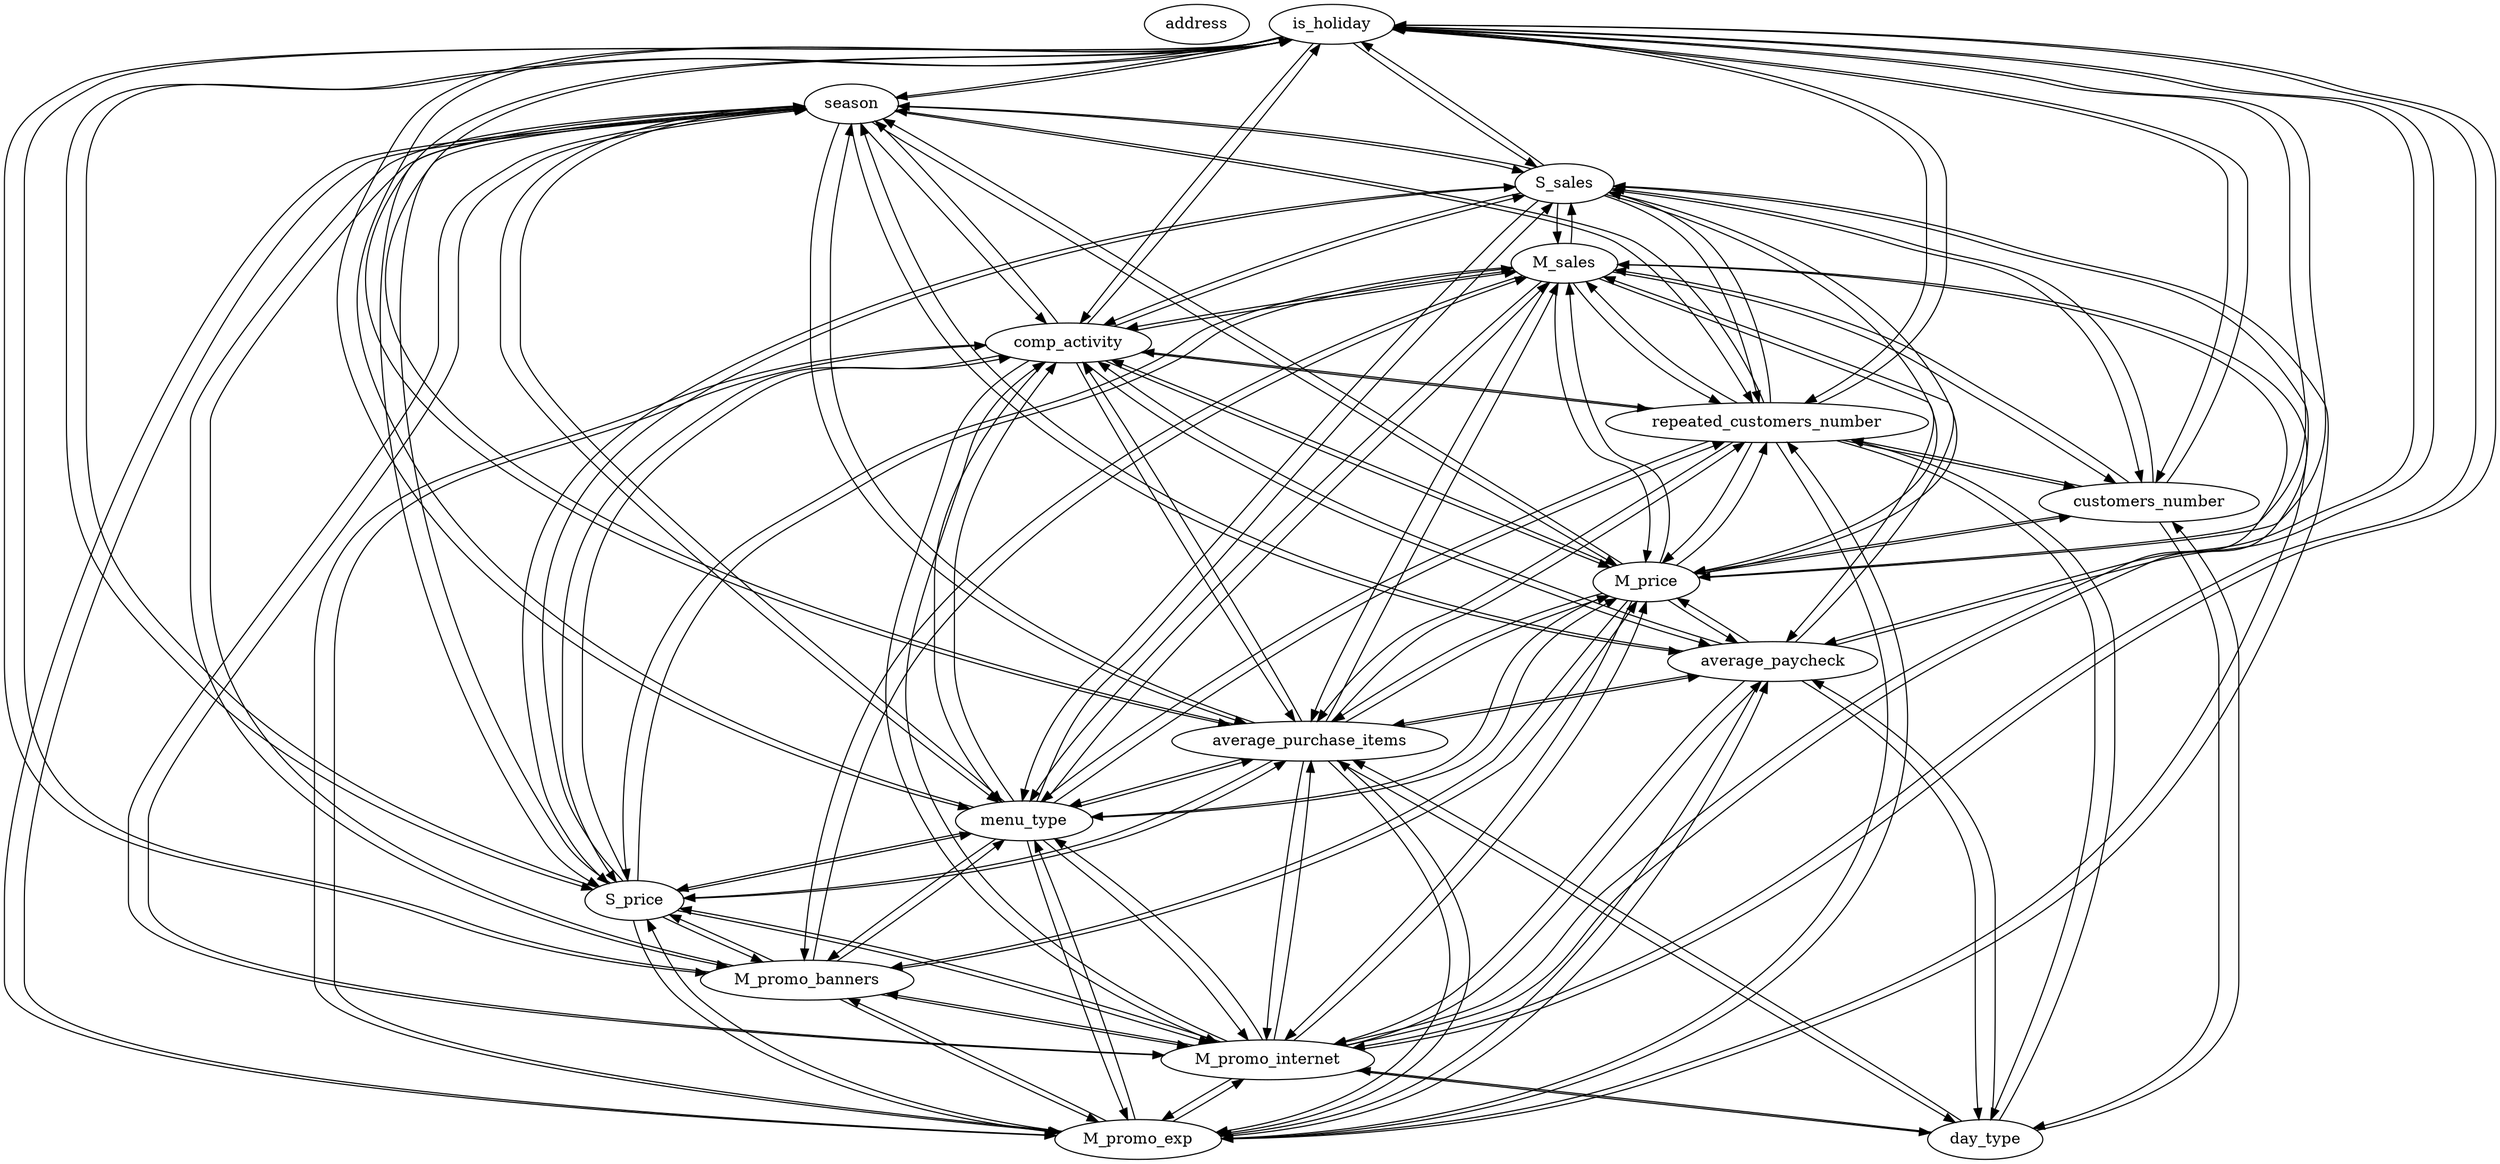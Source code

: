 digraph {
	address; is_holiday; day_type; season; comp_activity; M_promo_exp; M_promo_internet; M_promo_banners; S_price; M_price; menu_type; average_purchase_items; average_paycheck; repeated_customers_number; customers_number; M_sales; S_sales

	is_holiday -> season
	is_holiday -> comp_activity
	is_holiday -> M_promo_internet
	is_holiday -> M_promo_banners
	is_holiday -> S_price
	is_holiday -> M_price
	is_holiday -> menu_type
	is_holiday -> average_purchase_items
	is_holiday -> average_paycheck
	is_holiday -> repeated_customers_number
	is_holiday -> customers_number
	is_holiday -> S_sales
	day_type -> M_promo_internet
	day_type -> average_purchase_items
	day_type -> average_paycheck
	day_type -> repeated_customers_number
	day_type -> customers_number
	season -> is_holiday
	season -> comp_activity
	season -> M_promo_exp
	season -> M_promo_internet
	season -> M_promo_banners
	season -> S_price
	season -> M_price
	season -> menu_type
	season -> average_purchase_items
	season -> average_paycheck
	season -> repeated_customers_number
	season -> S_sales
	comp_activity -> is_holiday
	comp_activity -> season
	comp_activity -> M_promo_exp
	comp_activity -> M_promo_internet
	comp_activity -> S_price
	comp_activity -> M_price
	comp_activity -> menu_type
	comp_activity -> average_purchase_items
	comp_activity -> average_paycheck
	comp_activity -> repeated_customers_number
	comp_activity -> M_sales
	comp_activity -> S_sales
	M_promo_exp -> season
	M_promo_exp -> comp_activity
	M_promo_exp -> M_promo_internet
	M_promo_exp -> M_promo_banners
	M_promo_exp -> S_price
	M_promo_exp -> menu_type
	M_promo_exp -> average_purchase_items
	M_promo_exp -> average_paycheck
	M_promo_exp -> repeated_customers_number
	M_promo_exp -> S_sales
	M_promo_internet -> is_holiday
	M_promo_internet -> day_type
	M_promo_internet -> season
	M_promo_internet -> comp_activity
	M_promo_internet -> M_promo_exp
	M_promo_internet -> M_promo_banners
	M_promo_internet -> S_price
	M_promo_internet -> M_price
	M_promo_internet -> menu_type
	M_promo_internet -> average_purchase_items
	M_promo_internet -> average_paycheck
	M_promo_internet -> M_sales
	M_promo_banners -> is_holiday
	M_promo_banners -> season
	M_promo_banners -> M_promo_exp
	M_promo_banners -> M_promo_internet
	M_promo_banners -> S_price
	M_promo_banners -> M_price
	M_promo_banners -> menu_type
	M_promo_banners -> M_sales
	S_price -> is_holiday
	S_price -> season
	S_price -> comp_activity
	S_price -> M_promo_exp
	S_price -> M_promo_internet
	S_price -> M_promo_banners
	S_price -> menu_type
	S_price -> average_purchase_items
	S_price -> M_sales
	S_price -> S_sales
	M_price -> is_holiday
	M_price -> season
	M_price -> comp_activity
	M_price -> M_promo_internet
	M_price -> M_promo_banners
	M_price -> menu_type
	M_price -> average_purchase_items
	M_price -> average_paycheck
	M_price -> repeated_customers_number
	M_price -> customers_number
	M_price -> M_sales
	M_price -> S_sales
	menu_type -> is_holiday
	menu_type -> season
	menu_type -> comp_activity
	menu_type -> M_promo_exp
	menu_type -> M_promo_internet
	menu_type -> M_promo_banners
	menu_type -> S_price
	menu_type -> M_price
	menu_type -> average_purchase_items
	menu_type -> repeated_customers_number
	menu_type -> M_sales
	menu_type -> S_sales
	average_purchase_items -> is_holiday
	average_purchase_items -> day_type
	average_purchase_items -> season
	average_purchase_items -> comp_activity
	average_purchase_items -> M_promo_exp
	average_purchase_items -> M_promo_internet
	average_purchase_items -> S_price
	average_purchase_items -> M_price
	average_purchase_items -> menu_type
	average_purchase_items -> average_paycheck
	average_purchase_items -> repeated_customers_number
	average_purchase_items -> M_sales
	average_paycheck -> is_holiday
	average_paycheck -> day_type
	average_paycheck -> season
	average_paycheck -> comp_activity
	average_paycheck -> M_promo_exp
	average_paycheck -> M_promo_internet
	average_paycheck -> M_price
	average_paycheck -> average_purchase_items
	average_paycheck -> M_sales
	repeated_customers_number -> is_holiday
	repeated_customers_number -> day_type
	repeated_customers_number -> season
	repeated_customers_number -> comp_activity
	repeated_customers_number -> M_promo_exp
	repeated_customers_number -> M_price
	repeated_customers_number -> menu_type
	repeated_customers_number -> average_purchase_items
	repeated_customers_number -> customers_number
	repeated_customers_number -> M_sales
	repeated_customers_number -> S_sales
	customers_number -> is_holiday
	customers_number -> day_type
	customers_number -> M_price
	customers_number -> repeated_customers_number
	customers_number -> M_sales
	customers_number -> S_sales
	M_sales -> comp_activity
	M_sales -> M_promo_internet
	M_sales -> M_promo_banners
	M_sales -> S_price
	M_sales -> M_price
	M_sales -> menu_type
	M_sales -> average_purchase_items
	M_sales -> average_paycheck
	M_sales -> repeated_customers_number
	M_sales -> customers_number
	M_sales -> S_sales
	S_sales -> is_holiday
	S_sales -> season
	S_sales -> comp_activity
	S_sales -> M_promo_exp
	S_sales -> S_price
	S_sales -> M_price
	S_sales -> menu_type
	S_sales -> repeated_customers_number
	S_sales -> customers_number
	S_sales -> M_sales
}
